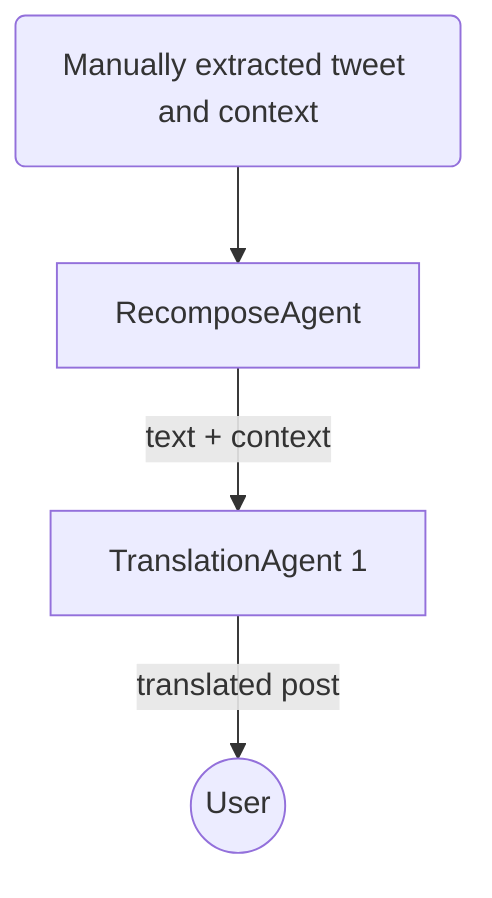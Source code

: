 flowchart TD
    t(Manually extracted tweet and context)
    R[RecomposeAgent]
    T1[TranslationAgent 1]
    U((User))
    
    t --> R
    R -->|text + context| T1
    T1 -->|translated post| U
